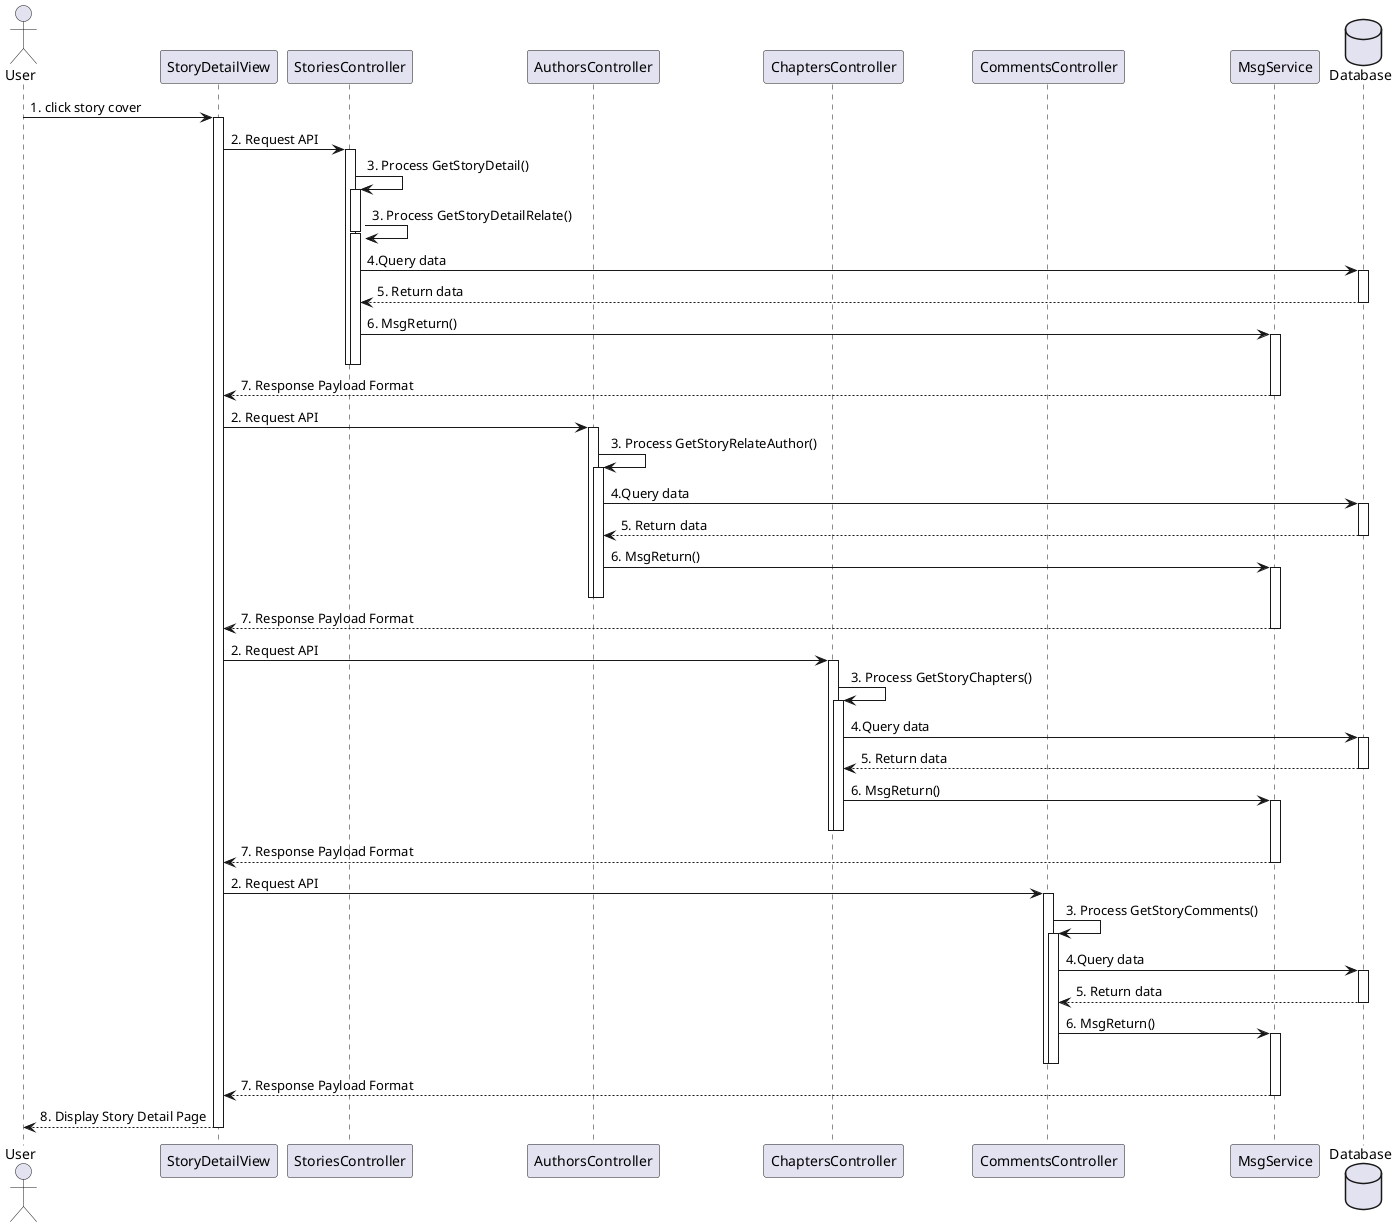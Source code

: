 @startuml
actor       User       as user
participant StoryDetailView as view
participant StoriesController as story
participant AuthorsController as author
participant ChaptersController as chapter
participant CommentsController as comment
participant MsgService as msgService
database    Database as db

user -> view ++: 1. click story cover
view -> story ++ : 2. Request API
story -> story ++ : 3. Process GetStoryDetail()
story -> story --++ : 3. Process GetStoryDetailRelate()
story -> db ++ : 4.Query data
db --> story -- : 5. Return data
story -> msgService ++-- : 6. MsgReturn()
deactivate story
msgService --> view -- : 7. Response Payload Format

view -> author ++ : 2. Request API
author -> author ++ : 3. Process GetStoryRelateAuthor()
author -> db ++ : 4.Query data
db --> author -- : 5. Return data
author -> msgService ++-- : 6. MsgReturn()
deactivate author
msgService --> view -- : 7. Response Payload Format

view -> chapter ++ : 2. Request API
chapter -> chapter ++ : 3. Process GetStoryChapters()
chapter -> db ++ : 4.Query data
db --> chapter -- : 5. Return data
chapter -> msgService ++-- : 6. MsgReturn()
deactivate chapter
msgService --> view -- : 7. Response Payload Format

view -> comment ++ : 2. Request API
comment -> comment ++ : 3. Process GetStoryComments()
comment -> db ++ : 4.Query data
db --> comment -- : 5. Return data
comment -> msgService ++-- : 6. MsgReturn()
deactivate comment
msgService --> view -- : 7. Response Payload Format

view --> user -- : 8. Display Story Detail Page
@enduml


